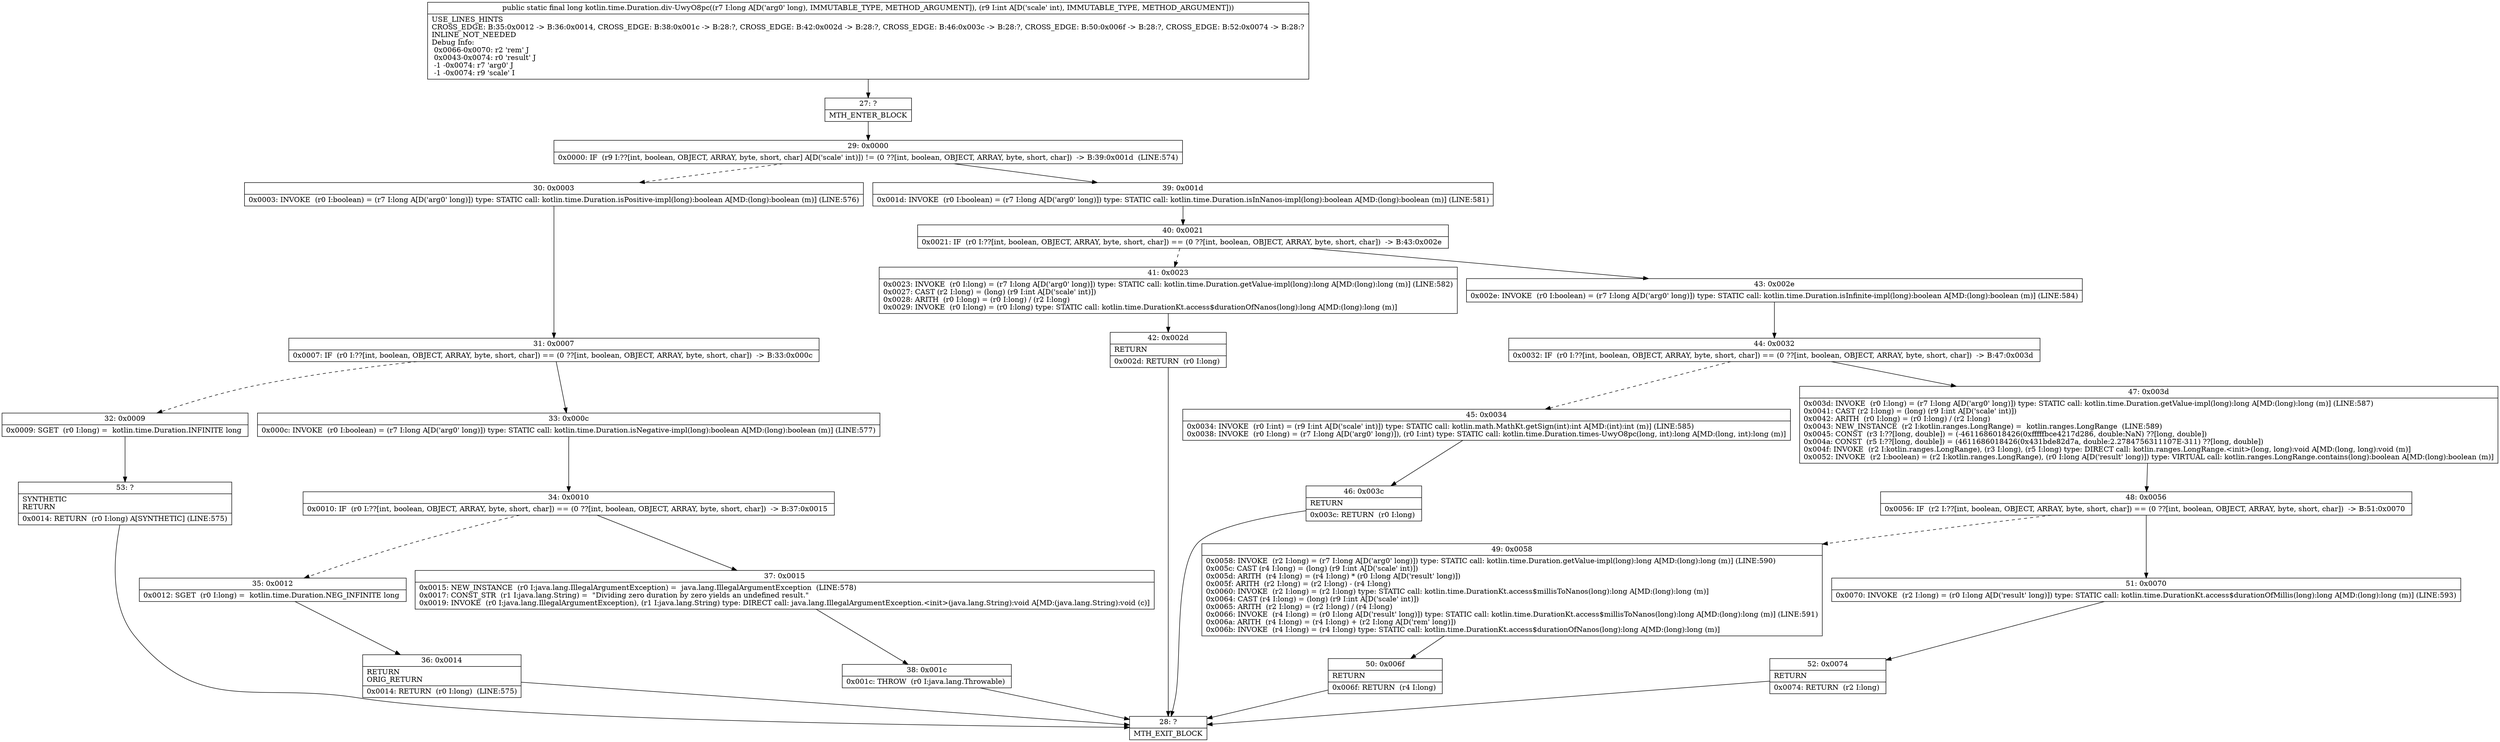 digraph "CFG forkotlin.time.Duration.div\-UwyO8pc(JI)J" {
Node_27 [shape=record,label="{27\:\ ?|MTH_ENTER_BLOCK\l}"];
Node_29 [shape=record,label="{29\:\ 0x0000|0x0000: IF  (r9 I:??[int, boolean, OBJECT, ARRAY, byte, short, char] A[D('scale' int)]) != (0 ??[int, boolean, OBJECT, ARRAY, byte, short, char])  \-\> B:39:0x001d  (LINE:574)\l}"];
Node_30 [shape=record,label="{30\:\ 0x0003|0x0003: INVOKE  (r0 I:boolean) = (r7 I:long A[D('arg0' long)]) type: STATIC call: kotlin.time.Duration.isPositive\-impl(long):boolean A[MD:(long):boolean (m)] (LINE:576)\l}"];
Node_31 [shape=record,label="{31\:\ 0x0007|0x0007: IF  (r0 I:??[int, boolean, OBJECT, ARRAY, byte, short, char]) == (0 ??[int, boolean, OBJECT, ARRAY, byte, short, char])  \-\> B:33:0x000c \l}"];
Node_32 [shape=record,label="{32\:\ 0x0009|0x0009: SGET  (r0 I:long) =  kotlin.time.Duration.INFINITE long \l}"];
Node_53 [shape=record,label="{53\:\ ?|SYNTHETIC\lRETURN\l|0x0014: RETURN  (r0 I:long) A[SYNTHETIC] (LINE:575)\l}"];
Node_28 [shape=record,label="{28\:\ ?|MTH_EXIT_BLOCK\l}"];
Node_33 [shape=record,label="{33\:\ 0x000c|0x000c: INVOKE  (r0 I:boolean) = (r7 I:long A[D('arg0' long)]) type: STATIC call: kotlin.time.Duration.isNegative\-impl(long):boolean A[MD:(long):boolean (m)] (LINE:577)\l}"];
Node_34 [shape=record,label="{34\:\ 0x0010|0x0010: IF  (r0 I:??[int, boolean, OBJECT, ARRAY, byte, short, char]) == (0 ??[int, boolean, OBJECT, ARRAY, byte, short, char])  \-\> B:37:0x0015 \l}"];
Node_35 [shape=record,label="{35\:\ 0x0012|0x0012: SGET  (r0 I:long) =  kotlin.time.Duration.NEG_INFINITE long \l}"];
Node_36 [shape=record,label="{36\:\ 0x0014|RETURN\lORIG_RETURN\l|0x0014: RETURN  (r0 I:long)  (LINE:575)\l}"];
Node_37 [shape=record,label="{37\:\ 0x0015|0x0015: NEW_INSTANCE  (r0 I:java.lang.IllegalArgumentException) =  java.lang.IllegalArgumentException  (LINE:578)\l0x0017: CONST_STR  (r1 I:java.lang.String) =  \"Dividing zero duration by zero yields an undefined result.\" \l0x0019: INVOKE  (r0 I:java.lang.IllegalArgumentException), (r1 I:java.lang.String) type: DIRECT call: java.lang.IllegalArgumentException.\<init\>(java.lang.String):void A[MD:(java.lang.String):void (c)]\l}"];
Node_38 [shape=record,label="{38\:\ 0x001c|0x001c: THROW  (r0 I:java.lang.Throwable) \l}"];
Node_39 [shape=record,label="{39\:\ 0x001d|0x001d: INVOKE  (r0 I:boolean) = (r7 I:long A[D('arg0' long)]) type: STATIC call: kotlin.time.Duration.isInNanos\-impl(long):boolean A[MD:(long):boolean (m)] (LINE:581)\l}"];
Node_40 [shape=record,label="{40\:\ 0x0021|0x0021: IF  (r0 I:??[int, boolean, OBJECT, ARRAY, byte, short, char]) == (0 ??[int, boolean, OBJECT, ARRAY, byte, short, char])  \-\> B:43:0x002e \l}"];
Node_41 [shape=record,label="{41\:\ 0x0023|0x0023: INVOKE  (r0 I:long) = (r7 I:long A[D('arg0' long)]) type: STATIC call: kotlin.time.Duration.getValue\-impl(long):long A[MD:(long):long (m)] (LINE:582)\l0x0027: CAST (r2 I:long) = (long) (r9 I:int A[D('scale' int)]) \l0x0028: ARITH  (r0 I:long) = (r0 I:long) \/ (r2 I:long) \l0x0029: INVOKE  (r0 I:long) = (r0 I:long) type: STATIC call: kotlin.time.DurationKt.access$durationOfNanos(long):long A[MD:(long):long (m)]\l}"];
Node_42 [shape=record,label="{42\:\ 0x002d|RETURN\l|0x002d: RETURN  (r0 I:long) \l}"];
Node_43 [shape=record,label="{43\:\ 0x002e|0x002e: INVOKE  (r0 I:boolean) = (r7 I:long A[D('arg0' long)]) type: STATIC call: kotlin.time.Duration.isInfinite\-impl(long):boolean A[MD:(long):boolean (m)] (LINE:584)\l}"];
Node_44 [shape=record,label="{44\:\ 0x0032|0x0032: IF  (r0 I:??[int, boolean, OBJECT, ARRAY, byte, short, char]) == (0 ??[int, boolean, OBJECT, ARRAY, byte, short, char])  \-\> B:47:0x003d \l}"];
Node_45 [shape=record,label="{45\:\ 0x0034|0x0034: INVOKE  (r0 I:int) = (r9 I:int A[D('scale' int)]) type: STATIC call: kotlin.math.MathKt.getSign(int):int A[MD:(int):int (m)] (LINE:585)\l0x0038: INVOKE  (r0 I:long) = (r7 I:long A[D('arg0' long)]), (r0 I:int) type: STATIC call: kotlin.time.Duration.times\-UwyO8pc(long, int):long A[MD:(long, int):long (m)]\l}"];
Node_46 [shape=record,label="{46\:\ 0x003c|RETURN\l|0x003c: RETURN  (r0 I:long) \l}"];
Node_47 [shape=record,label="{47\:\ 0x003d|0x003d: INVOKE  (r0 I:long) = (r7 I:long A[D('arg0' long)]) type: STATIC call: kotlin.time.Duration.getValue\-impl(long):long A[MD:(long):long (m)] (LINE:587)\l0x0041: CAST (r2 I:long) = (long) (r9 I:int A[D('scale' int)]) \l0x0042: ARITH  (r0 I:long) = (r0 I:long) \/ (r2 I:long) \l0x0043: NEW_INSTANCE  (r2 I:kotlin.ranges.LongRange) =  kotlin.ranges.LongRange  (LINE:589)\l0x0045: CONST  (r3 I:??[long, double]) = (\-4611686018426(0xfffffbce4217d286, double:NaN) ??[long, double]) \l0x004a: CONST  (r5 I:??[long, double]) = (4611686018426(0x431bde82d7a, double:2.2784756311107E\-311) ??[long, double]) \l0x004f: INVOKE  (r2 I:kotlin.ranges.LongRange), (r3 I:long), (r5 I:long) type: DIRECT call: kotlin.ranges.LongRange.\<init\>(long, long):void A[MD:(long, long):void (m)]\l0x0052: INVOKE  (r2 I:boolean) = (r2 I:kotlin.ranges.LongRange), (r0 I:long A[D('result' long)]) type: VIRTUAL call: kotlin.ranges.LongRange.contains(long):boolean A[MD:(long):boolean (m)]\l}"];
Node_48 [shape=record,label="{48\:\ 0x0056|0x0056: IF  (r2 I:??[int, boolean, OBJECT, ARRAY, byte, short, char]) == (0 ??[int, boolean, OBJECT, ARRAY, byte, short, char])  \-\> B:51:0x0070 \l}"];
Node_49 [shape=record,label="{49\:\ 0x0058|0x0058: INVOKE  (r2 I:long) = (r7 I:long A[D('arg0' long)]) type: STATIC call: kotlin.time.Duration.getValue\-impl(long):long A[MD:(long):long (m)] (LINE:590)\l0x005c: CAST (r4 I:long) = (long) (r9 I:int A[D('scale' int)]) \l0x005d: ARITH  (r4 I:long) = (r4 I:long) * (r0 I:long A[D('result' long)]) \l0x005f: ARITH  (r2 I:long) = (r2 I:long) \- (r4 I:long) \l0x0060: INVOKE  (r2 I:long) = (r2 I:long) type: STATIC call: kotlin.time.DurationKt.access$millisToNanos(long):long A[MD:(long):long (m)]\l0x0064: CAST (r4 I:long) = (long) (r9 I:int A[D('scale' int)]) \l0x0065: ARITH  (r2 I:long) = (r2 I:long) \/ (r4 I:long) \l0x0066: INVOKE  (r4 I:long) = (r0 I:long A[D('result' long)]) type: STATIC call: kotlin.time.DurationKt.access$millisToNanos(long):long A[MD:(long):long (m)] (LINE:591)\l0x006a: ARITH  (r4 I:long) = (r4 I:long) + (r2 I:long A[D('rem' long)]) \l0x006b: INVOKE  (r4 I:long) = (r4 I:long) type: STATIC call: kotlin.time.DurationKt.access$durationOfNanos(long):long A[MD:(long):long (m)]\l}"];
Node_50 [shape=record,label="{50\:\ 0x006f|RETURN\l|0x006f: RETURN  (r4 I:long) \l}"];
Node_51 [shape=record,label="{51\:\ 0x0070|0x0070: INVOKE  (r2 I:long) = (r0 I:long A[D('result' long)]) type: STATIC call: kotlin.time.DurationKt.access$durationOfMillis(long):long A[MD:(long):long (m)] (LINE:593)\l}"];
Node_52 [shape=record,label="{52\:\ 0x0074|RETURN\l|0x0074: RETURN  (r2 I:long) \l}"];
MethodNode[shape=record,label="{public static final long kotlin.time.Duration.div\-UwyO8pc((r7 I:long A[D('arg0' long), IMMUTABLE_TYPE, METHOD_ARGUMENT]), (r9 I:int A[D('scale' int), IMMUTABLE_TYPE, METHOD_ARGUMENT]))  | USE_LINES_HINTS\lCROSS_EDGE: B:35:0x0012 \-\> B:36:0x0014, CROSS_EDGE: B:38:0x001c \-\> B:28:?, CROSS_EDGE: B:42:0x002d \-\> B:28:?, CROSS_EDGE: B:46:0x003c \-\> B:28:?, CROSS_EDGE: B:50:0x006f \-\> B:28:?, CROSS_EDGE: B:52:0x0074 \-\> B:28:?\lINLINE_NOT_NEEDED\lDebug Info:\l  0x0066\-0x0070: r2 'rem' J\l  0x0043\-0x0074: r0 'result' J\l  \-1 \-0x0074: r7 'arg0' J\l  \-1 \-0x0074: r9 'scale' I\l}"];
MethodNode -> Node_27;Node_27 -> Node_29;
Node_29 -> Node_30[style=dashed];
Node_29 -> Node_39;
Node_30 -> Node_31;
Node_31 -> Node_32[style=dashed];
Node_31 -> Node_33;
Node_32 -> Node_53;
Node_53 -> Node_28;
Node_33 -> Node_34;
Node_34 -> Node_35[style=dashed];
Node_34 -> Node_37;
Node_35 -> Node_36;
Node_36 -> Node_28;
Node_37 -> Node_38;
Node_38 -> Node_28;
Node_39 -> Node_40;
Node_40 -> Node_41[style=dashed];
Node_40 -> Node_43;
Node_41 -> Node_42;
Node_42 -> Node_28;
Node_43 -> Node_44;
Node_44 -> Node_45[style=dashed];
Node_44 -> Node_47;
Node_45 -> Node_46;
Node_46 -> Node_28;
Node_47 -> Node_48;
Node_48 -> Node_49[style=dashed];
Node_48 -> Node_51;
Node_49 -> Node_50;
Node_50 -> Node_28;
Node_51 -> Node_52;
Node_52 -> Node_28;
}

